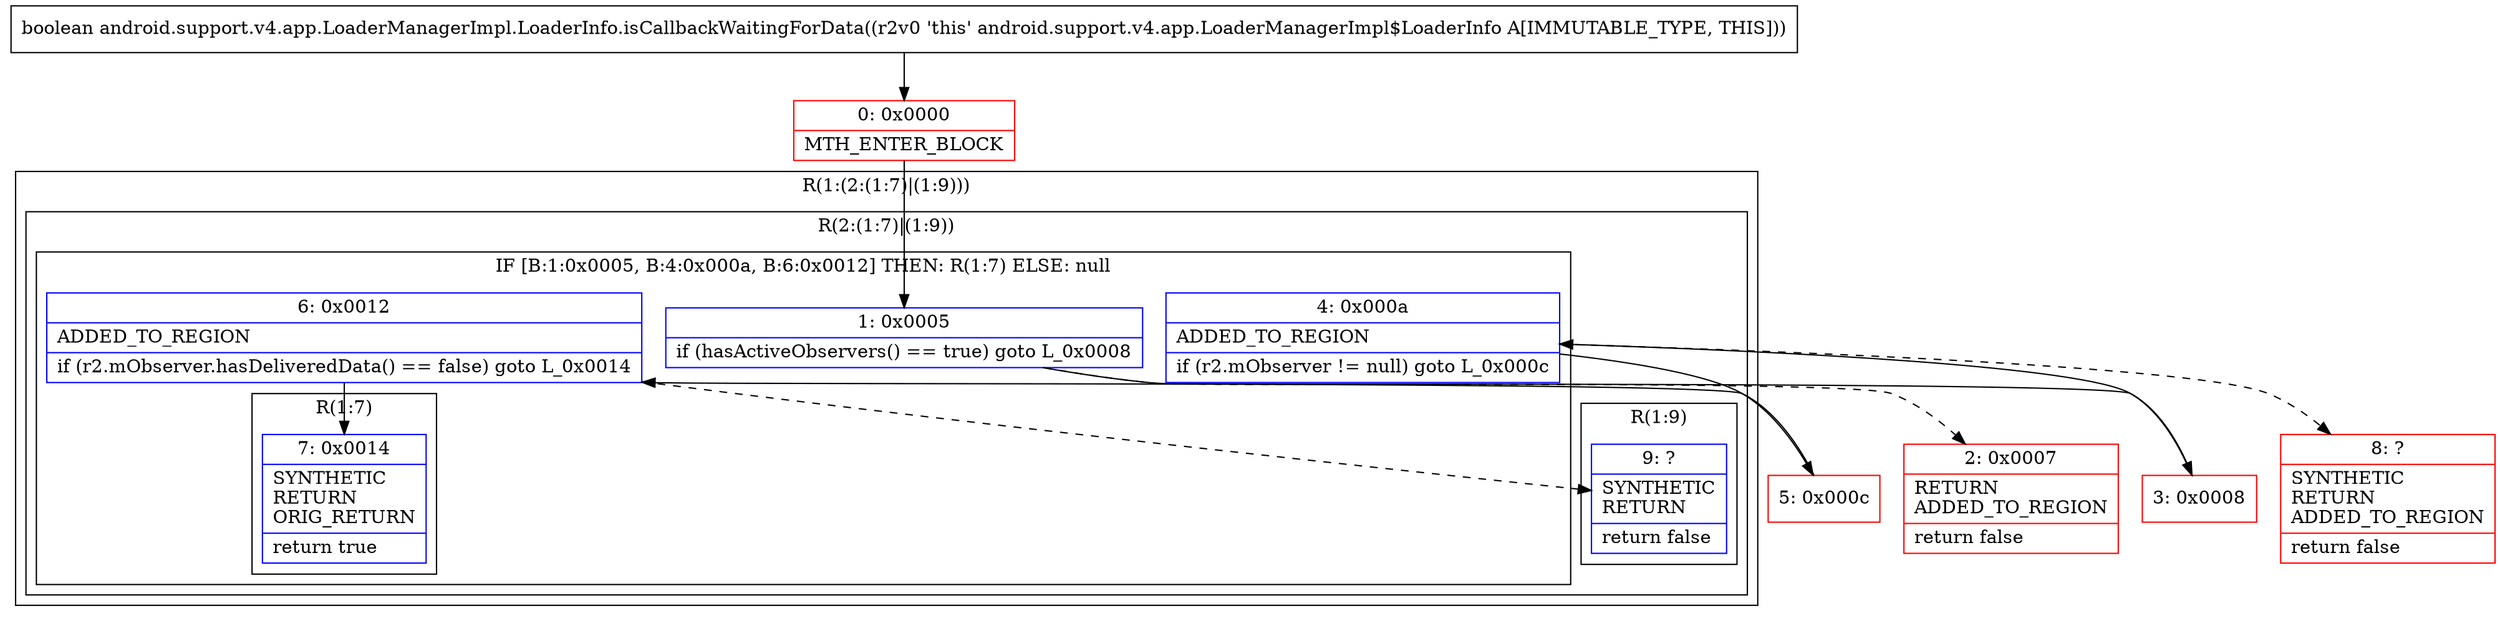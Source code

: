 digraph "CFG forandroid.support.v4.app.LoaderManagerImpl.LoaderInfo.isCallbackWaitingForData()Z" {
subgraph cluster_Region_1056989419 {
label = "R(1:(2:(1:7)|(1:9)))";
node [shape=record,color=blue];
subgraph cluster_Region_1510499941 {
label = "R(2:(1:7)|(1:9))";
node [shape=record,color=blue];
subgraph cluster_IfRegion_1953561459 {
label = "IF [B:1:0x0005, B:4:0x000a, B:6:0x0012] THEN: R(1:7) ELSE: null";
node [shape=record,color=blue];
Node_1 [shape=record,label="{1\:\ 0x0005|if (hasActiveObservers() == true) goto L_0x0008\l}"];
Node_4 [shape=record,label="{4\:\ 0x000a|ADDED_TO_REGION\l|if (r2.mObserver != null) goto L_0x000c\l}"];
Node_6 [shape=record,label="{6\:\ 0x0012|ADDED_TO_REGION\l|if (r2.mObserver.hasDeliveredData() == false) goto L_0x0014\l}"];
subgraph cluster_Region_1632581185 {
label = "R(1:7)";
node [shape=record,color=blue];
Node_7 [shape=record,label="{7\:\ 0x0014|SYNTHETIC\lRETURN\lORIG_RETURN\l|return true\l}"];
}
}
subgraph cluster_Region_1567888827 {
label = "R(1:9)";
node [shape=record,color=blue];
Node_9 [shape=record,label="{9\:\ ?|SYNTHETIC\lRETURN\l|return false\l}"];
}
}
}
Node_0 [shape=record,color=red,label="{0\:\ 0x0000|MTH_ENTER_BLOCK\l}"];
Node_2 [shape=record,color=red,label="{2\:\ 0x0007|RETURN\lADDED_TO_REGION\l|return false\l}"];
Node_3 [shape=record,color=red,label="{3\:\ 0x0008}"];
Node_5 [shape=record,color=red,label="{5\:\ 0x000c}"];
Node_8 [shape=record,color=red,label="{8\:\ ?|SYNTHETIC\lRETURN\lADDED_TO_REGION\l|return false\l}"];
MethodNode[shape=record,label="{boolean android.support.v4.app.LoaderManagerImpl.LoaderInfo.isCallbackWaitingForData((r2v0 'this' android.support.v4.app.LoaderManagerImpl$LoaderInfo A[IMMUTABLE_TYPE, THIS])) }"];
MethodNode -> Node_0;
Node_1 -> Node_2[style=dashed];
Node_1 -> Node_3;
Node_4 -> Node_5;
Node_4 -> Node_8[style=dashed];
Node_6 -> Node_7;
Node_6 -> Node_9[style=dashed];
Node_0 -> Node_1;
Node_3 -> Node_4;
Node_5 -> Node_6;
}

